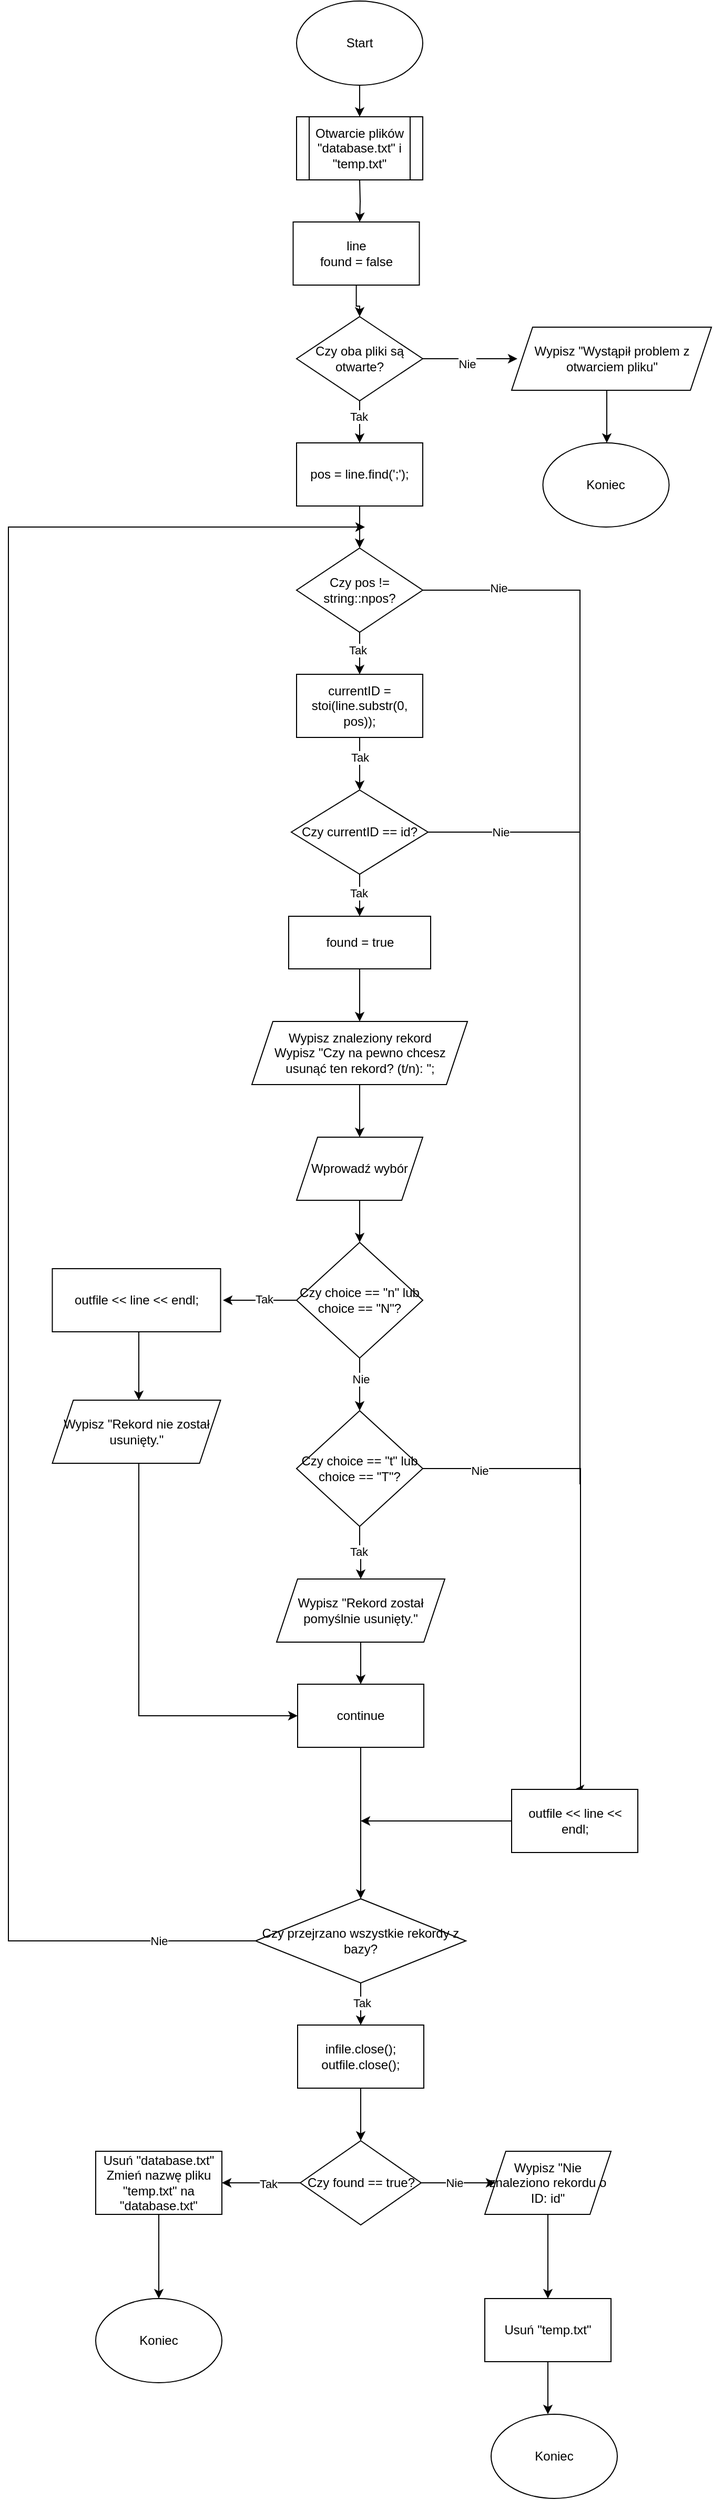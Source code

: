 <mxfile version="26.0.5">
  <diagram id="C5RBs43oDa-KdzZeNtuy" name="Page-1">
    <mxGraphModel dx="2074" dy="1106" grid="1" gridSize="10" guides="1" tooltips="1" connect="1" arrows="1" fold="1" page="1" pageScale="1" pageWidth="827" pageHeight="1169" math="0" shadow="0">
      <root>
        <mxCell id="WIyWlLk6GJQsqaUBKTNV-0" />
        <mxCell id="WIyWlLk6GJQsqaUBKTNV-1" parent="WIyWlLk6GJQsqaUBKTNV-0" />
        <mxCell id="KCTy45zR8SqoDw_VZt65-4" value="" style="edgeStyle=orthogonalEdgeStyle;rounded=0;orthogonalLoop=1;jettySize=auto;html=1;" parent="WIyWlLk6GJQsqaUBKTNV-1" source="KCTy45zR8SqoDw_VZt65-0" edge="1">
          <mxGeometry relative="1" as="geometry">
            <mxPoint x="420" y="150" as="targetPoint" />
          </mxGeometry>
        </mxCell>
        <mxCell id="KCTy45zR8SqoDw_VZt65-0" value="Start" style="ellipse;whiteSpace=wrap;html=1;" parent="WIyWlLk6GJQsqaUBKTNV-1" vertex="1">
          <mxGeometry x="360" y="40" width="120" height="80" as="geometry" />
        </mxCell>
        <mxCell id="KCTy45zR8SqoDw_VZt65-5" value="" style="edgeStyle=orthogonalEdgeStyle;rounded=0;orthogonalLoop=1;jettySize=auto;html=1;" parent="WIyWlLk6GJQsqaUBKTNV-1" edge="1">
          <mxGeometry relative="1" as="geometry">
            <mxPoint x="420" y="250" as="targetPoint" />
            <mxPoint x="420" y="210" as="sourcePoint" />
          </mxGeometry>
        </mxCell>
        <mxCell id="KCTy45zR8SqoDw_VZt65-8" value="" style="edgeStyle=orthogonalEdgeStyle;rounded=0;orthogonalLoop=1;jettySize=auto;html=1;" parent="WIyWlLk6GJQsqaUBKTNV-1" source="KCTy45zR8SqoDw_VZt65-3" target="KCTy45zR8SqoDw_VZt65-7" edge="1">
          <mxGeometry relative="1" as="geometry" />
        </mxCell>
        <mxCell id="KCTy45zR8SqoDw_VZt65-9" value="Tak" style="edgeLabel;html=1;align=center;verticalAlign=middle;resizable=0;points=[];" parent="KCTy45zR8SqoDw_VZt65-8" vertex="1" connectable="0">
          <mxGeometry x="-0.25" y="-1" relative="1" as="geometry">
            <mxPoint as="offset" />
          </mxGeometry>
        </mxCell>
        <mxCell id="KCTy45zR8SqoDw_VZt65-37" value="" style="edgeStyle=orthogonalEdgeStyle;rounded=0;orthogonalLoop=1;jettySize=auto;html=1;" parent="WIyWlLk6GJQsqaUBKTNV-1" source="KCTy45zR8SqoDw_VZt65-3" edge="1">
          <mxGeometry relative="1" as="geometry">
            <mxPoint x="570" y="380" as="targetPoint" />
          </mxGeometry>
        </mxCell>
        <mxCell id="KCTy45zR8SqoDw_VZt65-40" value="Nie" style="edgeLabel;html=1;align=center;verticalAlign=middle;resizable=0;points=[];" parent="KCTy45zR8SqoDw_VZt65-37" vertex="1" connectable="0">
          <mxGeometry x="-0.076" y="-5" relative="1" as="geometry">
            <mxPoint as="offset" />
          </mxGeometry>
        </mxCell>
        <mxCell id="KCTy45zR8SqoDw_VZt65-3" value="Czy oba pliki są otwarte?" style="rhombus;whiteSpace=wrap;html=1;" parent="WIyWlLk6GJQsqaUBKTNV-1" vertex="1">
          <mxGeometry x="360" y="340" width="120" height="80" as="geometry" />
        </mxCell>
        <mxCell id="KCTy45zR8SqoDw_VZt65-11" value="" style="edgeStyle=orthogonalEdgeStyle;rounded=0;orthogonalLoop=1;jettySize=auto;html=1;" parent="WIyWlLk6GJQsqaUBKTNV-1" source="KCTy45zR8SqoDw_VZt65-7" target="KCTy45zR8SqoDw_VZt65-10" edge="1">
          <mxGeometry relative="1" as="geometry" />
        </mxCell>
        <mxCell id="KCTy45zR8SqoDw_VZt65-7" value="pos = line.find(&#39;;&#39;);" style="rounded=0;whiteSpace=wrap;html=1;" parent="WIyWlLk6GJQsqaUBKTNV-1" vertex="1">
          <mxGeometry x="360" y="460" width="120" height="60" as="geometry" />
        </mxCell>
        <mxCell id="KCTy45zR8SqoDw_VZt65-13" value="" style="edgeStyle=orthogonalEdgeStyle;rounded=0;orthogonalLoop=1;jettySize=auto;html=1;" parent="WIyWlLk6GJQsqaUBKTNV-1" source="KCTy45zR8SqoDw_VZt65-10" target="KCTy45zR8SqoDw_VZt65-12" edge="1">
          <mxGeometry relative="1" as="geometry" />
        </mxCell>
        <mxCell id="KCTy45zR8SqoDw_VZt65-16" value="Tak" style="edgeLabel;html=1;align=center;verticalAlign=middle;resizable=0;points=[];" parent="KCTy45zR8SqoDw_VZt65-13" vertex="1" connectable="0">
          <mxGeometry x="-0.14" y="-2" relative="1" as="geometry">
            <mxPoint as="offset" />
          </mxGeometry>
        </mxCell>
        <mxCell id="KCTy45zR8SqoDw_VZt65-10" value="Czy pos != string::npos?" style="rhombus;whiteSpace=wrap;html=1;" parent="WIyWlLk6GJQsqaUBKTNV-1" vertex="1">
          <mxGeometry x="360" y="560" width="120" height="80" as="geometry" />
        </mxCell>
        <mxCell id="KCTy45zR8SqoDw_VZt65-15" value="" style="edgeStyle=orthogonalEdgeStyle;rounded=0;orthogonalLoop=1;jettySize=auto;html=1;" parent="WIyWlLk6GJQsqaUBKTNV-1" source="KCTy45zR8SqoDw_VZt65-12" target="KCTy45zR8SqoDw_VZt65-14" edge="1">
          <mxGeometry relative="1" as="geometry" />
        </mxCell>
        <mxCell id="KCTy45zR8SqoDw_VZt65-17" value="Tak" style="edgeLabel;html=1;align=center;verticalAlign=middle;resizable=0;points=[];" parent="KCTy45zR8SqoDw_VZt65-15" vertex="1" connectable="0">
          <mxGeometry x="-0.232" relative="1" as="geometry">
            <mxPoint as="offset" />
          </mxGeometry>
        </mxCell>
        <mxCell id="KCTy45zR8SqoDw_VZt65-12" value="currentID = stoi(line.substr(0, pos));" style="rounded=0;whiteSpace=wrap;html=1;" parent="WIyWlLk6GJQsqaUBKTNV-1" vertex="1">
          <mxGeometry x="360" y="680" width="120" height="60" as="geometry" />
        </mxCell>
        <mxCell id="KCTy45zR8SqoDw_VZt65-21" value="" style="edgeStyle=orthogonalEdgeStyle;rounded=0;orthogonalLoop=1;jettySize=auto;html=1;" parent="WIyWlLk6GJQsqaUBKTNV-1" source="KCTy45zR8SqoDw_VZt65-14" target="KCTy45zR8SqoDw_VZt65-18" edge="1">
          <mxGeometry relative="1" as="geometry" />
        </mxCell>
        <mxCell id="KCTy45zR8SqoDw_VZt65-24" value="Tak" style="edgeLabel;html=1;align=center;verticalAlign=middle;resizable=0;points=[];" parent="KCTy45zR8SqoDw_VZt65-21" vertex="1" connectable="0">
          <mxGeometry x="-0.1" y="-1" relative="1" as="geometry">
            <mxPoint as="offset" />
          </mxGeometry>
        </mxCell>
        <mxCell id="KCTy45zR8SqoDw_VZt65-14" value="Czy&amp;nbsp;currentID == id?" style="rhombus;whiteSpace=wrap;html=1;" parent="WIyWlLk6GJQsqaUBKTNV-1" vertex="1">
          <mxGeometry x="355" y="790" width="130" height="80" as="geometry" />
        </mxCell>
        <mxCell id="KCTy45zR8SqoDw_VZt65-22" value="" style="edgeStyle=orthogonalEdgeStyle;rounded=0;orthogonalLoop=1;jettySize=auto;html=1;" parent="WIyWlLk6GJQsqaUBKTNV-1" source="KCTy45zR8SqoDw_VZt65-18" target="KCTy45zR8SqoDw_VZt65-19" edge="1">
          <mxGeometry relative="1" as="geometry" />
        </mxCell>
        <mxCell id="KCTy45zR8SqoDw_VZt65-18" value="found = true" style="rounded=0;whiteSpace=wrap;html=1;" parent="WIyWlLk6GJQsqaUBKTNV-1" vertex="1">
          <mxGeometry x="352.5" y="910" width="135" height="50" as="geometry" />
        </mxCell>
        <mxCell id="KCTy45zR8SqoDw_VZt65-23" value="" style="edgeStyle=orthogonalEdgeStyle;rounded=0;orthogonalLoop=1;jettySize=auto;html=1;" parent="WIyWlLk6GJQsqaUBKTNV-1" source="KCTy45zR8SqoDw_VZt65-19" edge="1">
          <mxGeometry relative="1" as="geometry">
            <mxPoint x="420" y="1120" as="targetPoint" />
          </mxGeometry>
        </mxCell>
        <mxCell id="KCTy45zR8SqoDw_VZt65-19" value="&lt;div&gt;Wypisz znaleziony rekord&lt;/div&gt;&lt;div&gt;Wypisz&amp;nbsp;&quot;Czy na pewno chcesz usunąć ten rekord? (t/n): &quot;;&lt;/div&gt;" style="shape=parallelogram;perimeter=parallelogramPerimeter;whiteSpace=wrap;html=1;fixedSize=1;" parent="WIyWlLk6GJQsqaUBKTNV-1" vertex="1">
          <mxGeometry x="317.5" y="1010" width="205" height="60" as="geometry" />
        </mxCell>
        <mxCell id="GhSu-IRCzfq4Tvi9c8nH-0" value="" style="edgeStyle=orthogonalEdgeStyle;rounded=0;orthogonalLoop=1;jettySize=auto;html=1;" parent="WIyWlLk6GJQsqaUBKTNV-1" source="KCTy45zR8SqoDw_VZt65-25" target="KCTy45zR8SqoDw_VZt65-29" edge="1">
          <mxGeometry relative="1" as="geometry" />
        </mxCell>
        <mxCell id="KCTy45zR8SqoDw_VZt65-25" value="Wprowadź wybór" style="shape=parallelogram;perimeter=parallelogramPerimeter;whiteSpace=wrap;html=1;fixedSize=1;" parent="WIyWlLk6GJQsqaUBKTNV-1" vertex="1">
          <mxGeometry x="360" y="1120" width="120" height="60" as="geometry" />
        </mxCell>
        <mxCell id="KCTy45zR8SqoDw_VZt65-33" value="" style="edgeStyle=orthogonalEdgeStyle;rounded=0;orthogonalLoop=1;jettySize=auto;html=1;" parent="WIyWlLk6GJQsqaUBKTNV-1" source="KCTy45zR8SqoDw_VZt65-29" edge="1">
          <mxGeometry relative="1" as="geometry">
            <mxPoint x="290" y="1275" as="targetPoint" />
          </mxGeometry>
        </mxCell>
        <mxCell id="KCTy45zR8SqoDw_VZt65-34" value="Tak" style="edgeLabel;html=1;align=center;verticalAlign=middle;resizable=0;points=[];" parent="KCTy45zR8SqoDw_VZt65-33" vertex="1" connectable="0">
          <mxGeometry x="-0.117" y="-1" relative="1" as="geometry">
            <mxPoint as="offset" />
          </mxGeometry>
        </mxCell>
        <mxCell id="KCTy45zR8SqoDw_VZt65-44" value="" style="edgeStyle=orthogonalEdgeStyle;rounded=0;orthogonalLoop=1;jettySize=auto;html=1;" parent="WIyWlLk6GJQsqaUBKTNV-1" source="KCTy45zR8SqoDw_VZt65-29" target="KCTy45zR8SqoDw_VZt65-43" edge="1">
          <mxGeometry relative="1" as="geometry" />
        </mxCell>
        <mxCell id="KCTy45zR8SqoDw_VZt65-45" value="Nie" style="edgeLabel;html=1;align=center;verticalAlign=middle;resizable=0;points=[];" parent="KCTy45zR8SqoDw_VZt65-44" vertex="1" connectable="0">
          <mxGeometry x="-0.171" y="1" relative="1" as="geometry">
            <mxPoint y="-1" as="offset" />
          </mxGeometry>
        </mxCell>
        <mxCell id="KCTy45zR8SqoDw_VZt65-29" value="Czy&amp;nbsp;choice == &quot;n&quot; lub choice == &quot;N&quot;?" style="rhombus;whiteSpace=wrap;html=1;" parent="WIyWlLk6GJQsqaUBKTNV-1" vertex="1">
          <mxGeometry x="360" y="1220" width="120" height="110" as="geometry" />
        </mxCell>
        <mxCell id="KCTy45zR8SqoDw_VZt65-42" value="" style="edgeStyle=orthogonalEdgeStyle;rounded=0;orthogonalLoop=1;jettySize=auto;html=1;" parent="WIyWlLk6GJQsqaUBKTNV-1" edge="1">
          <mxGeometry relative="1" as="geometry">
            <mxPoint x="210" y="1305" as="sourcePoint" />
            <mxPoint x="210" y="1370" as="targetPoint" />
          </mxGeometry>
        </mxCell>
        <mxCell id="KCTy45zR8SqoDw_VZt65-32" value="outfile &amp;lt;&amp;lt; line &amp;lt;&amp;lt; endl;" style="rounded=0;whiteSpace=wrap;html=1;" parent="WIyWlLk6GJQsqaUBKTNV-1" vertex="1">
          <mxGeometry x="127.75" y="1245" width="160" height="60" as="geometry" />
        </mxCell>
        <mxCell id="KCTy45zR8SqoDw_VZt65-39" value="" style="edgeStyle=orthogonalEdgeStyle;rounded=0;orthogonalLoop=1;jettySize=auto;html=1;" parent="WIyWlLk6GJQsqaUBKTNV-1" edge="1">
          <mxGeometry relative="1" as="geometry">
            <mxPoint x="655" y="410" as="sourcePoint" />
            <mxPoint x="655" y="460" as="targetPoint" />
          </mxGeometry>
        </mxCell>
        <mxCell id="KCTy45zR8SqoDw_VZt65-35" value="Wypisz &quot;Wystąpił problem z otwarciem pliku&quot;" style="shape=parallelogram;perimeter=parallelogramPerimeter;whiteSpace=wrap;html=1;fixedSize=1;" parent="WIyWlLk6GJQsqaUBKTNV-1" vertex="1">
          <mxGeometry x="564.5" y="350" width="190" height="60" as="geometry" />
        </mxCell>
        <mxCell id="KCTy45zR8SqoDw_VZt65-38" value="Koniec" style="ellipse;whiteSpace=wrap;html=1;" parent="WIyWlLk6GJQsqaUBKTNV-1" vertex="1">
          <mxGeometry x="594.25" y="460" width="120" height="80" as="geometry" />
        </mxCell>
        <mxCell id="PbsfAhbqETqqhngUM0VL-1" style="edgeStyle=orthogonalEdgeStyle;rounded=0;orthogonalLoop=1;jettySize=auto;html=1;entryX=0;entryY=0.5;entryDx=0;entryDy=0;" edge="1" parent="WIyWlLk6GJQsqaUBKTNV-1" source="KCTy45zR8SqoDw_VZt65-41" target="4f3Q8JfFXg3_KdYFr55n-6">
          <mxGeometry relative="1" as="geometry">
            <Array as="points">
              <mxPoint x="210" y="1670" />
            </Array>
          </mxGeometry>
        </mxCell>
        <mxCell id="KCTy45zR8SqoDw_VZt65-41" value="Wypisz&amp;nbsp;&quot;Rekord nie został usunięty.&quot;" style="shape=parallelogram;perimeter=parallelogramPerimeter;whiteSpace=wrap;html=1;fixedSize=1;" parent="WIyWlLk6GJQsqaUBKTNV-1" vertex="1">
          <mxGeometry x="127.75" y="1370" width="160" height="60" as="geometry" />
        </mxCell>
        <mxCell id="KCTy45zR8SqoDw_VZt65-47" value="" style="edgeStyle=orthogonalEdgeStyle;rounded=0;orthogonalLoop=1;jettySize=auto;html=1;" parent="WIyWlLk6GJQsqaUBKTNV-1" source="KCTy45zR8SqoDw_VZt65-43" target="KCTy45zR8SqoDw_VZt65-46" edge="1">
          <mxGeometry relative="1" as="geometry" />
        </mxCell>
        <mxCell id="KCTy45zR8SqoDw_VZt65-48" value="Tak" style="edgeLabel;html=1;align=center;verticalAlign=middle;resizable=0;points=[];" parent="KCTy45zR8SqoDw_VZt65-47" vertex="1" connectable="0">
          <mxGeometry x="-0.085" y="-1" relative="1" as="geometry">
            <mxPoint as="offset" />
          </mxGeometry>
        </mxCell>
        <mxCell id="GhSu-IRCzfq4Tvi9c8nH-5" style="edgeStyle=orthogonalEdgeStyle;rounded=0;orthogonalLoop=1;jettySize=auto;html=1;entryX=0.5;entryY=0;entryDx=0;entryDy=0;" parent="WIyWlLk6GJQsqaUBKTNV-1" source="KCTy45zR8SqoDw_VZt65-43" target="KCTy45zR8SqoDw_VZt65-49" edge="1">
          <mxGeometry relative="1" as="geometry">
            <mxPoint x="420" y="1730" as="targetPoint" />
            <Array as="points">
              <mxPoint x="630" y="1435" />
            </Array>
          </mxGeometry>
        </mxCell>
        <mxCell id="GhSu-IRCzfq4Tvi9c8nH-6" value="Nie" style="edgeLabel;html=1;align=center;verticalAlign=middle;resizable=0;points=[];" parent="GhSu-IRCzfq4Tvi9c8nH-5" vertex="1" connectable="0">
          <mxGeometry x="-0.766" y="-2" relative="1" as="geometry">
            <mxPoint as="offset" />
          </mxGeometry>
        </mxCell>
        <mxCell id="KCTy45zR8SqoDw_VZt65-43" value="Czy&amp;nbsp;choice == &quot;t&quot; lub choice == &quot;T&quot;?" style="rhombus;whiteSpace=wrap;html=1;" parent="WIyWlLk6GJQsqaUBKTNV-1" vertex="1">
          <mxGeometry x="360" y="1380" width="120" height="110" as="geometry" />
        </mxCell>
        <mxCell id="4f3Q8JfFXg3_KdYFr55n-7" value="" style="edgeStyle=orthogonalEdgeStyle;rounded=0;orthogonalLoop=1;jettySize=auto;html=1;" parent="WIyWlLk6GJQsqaUBKTNV-1" source="KCTy45zR8SqoDw_VZt65-46" target="4f3Q8JfFXg3_KdYFr55n-6" edge="1">
          <mxGeometry relative="1" as="geometry" />
        </mxCell>
        <mxCell id="KCTy45zR8SqoDw_VZt65-46" value="Wypisz&amp;nbsp;&quot;Rekord został pomyślnie usunięty.&quot;" style="shape=parallelogram;perimeter=parallelogramPerimeter;whiteSpace=wrap;html=1;fixedSize=1;" parent="WIyWlLk6GJQsqaUBKTNV-1" vertex="1">
          <mxGeometry x="341" y="1540" width="160" height="60" as="geometry" />
        </mxCell>
        <mxCell id="GhSu-IRCzfq4Tvi9c8nH-15" value="" style="edgeStyle=orthogonalEdgeStyle;rounded=0;orthogonalLoop=1;jettySize=auto;html=1;" parent="WIyWlLk6GJQsqaUBKTNV-1" source="KCTy45zR8SqoDw_VZt65-49" edge="1">
          <mxGeometry relative="1" as="geometry">
            <mxPoint x="421" y="1770" as="targetPoint" />
          </mxGeometry>
        </mxCell>
        <mxCell id="KCTy45zR8SqoDw_VZt65-49" value="outfile &amp;lt;&amp;lt; line &amp;lt;&amp;lt; endl;" style="rounded=0;whiteSpace=wrap;html=1;" parent="WIyWlLk6GJQsqaUBKTNV-1" vertex="1">
          <mxGeometry x="564.5" y="1740" width="120" height="60" as="geometry" />
        </mxCell>
        <mxCell id="KCTy45zR8SqoDw_VZt65-59" value="" style="edgeStyle=orthogonalEdgeStyle;rounded=0;orthogonalLoop=1;jettySize=auto;html=1;" parent="WIyWlLk6GJQsqaUBKTNV-1" source="KCTy45zR8SqoDw_VZt65-51" target="KCTy45zR8SqoDw_VZt65-58" edge="1">
          <mxGeometry relative="1" as="geometry" />
        </mxCell>
        <mxCell id="KCTy45zR8SqoDw_VZt65-51" value="&lt;div&gt;infile.close();&lt;/div&gt;&lt;div&gt;&lt;span style=&quot;background-color: transparent; color: light-dark(rgb(0, 0, 0), rgb(255, 255, 255));&quot;&gt;outfile.close();&lt;/span&gt;&lt;/div&gt;" style="rounded=0;whiteSpace=wrap;html=1;" parent="WIyWlLk6GJQsqaUBKTNV-1" vertex="1">
          <mxGeometry x="361" y="1964" width="120" height="60" as="geometry" />
        </mxCell>
        <mxCell id="KCTy45zR8SqoDw_VZt65-61" value="" style="edgeStyle=orthogonalEdgeStyle;rounded=0;orthogonalLoop=1;jettySize=auto;html=1;" parent="WIyWlLk6GJQsqaUBKTNV-1" source="KCTy45zR8SqoDw_VZt65-58" target="KCTy45zR8SqoDw_VZt65-60" edge="1">
          <mxGeometry relative="1" as="geometry" />
        </mxCell>
        <mxCell id="GhSu-IRCzfq4Tvi9c8nH-2" value="Tak" style="edgeLabel;html=1;align=center;verticalAlign=middle;resizable=0;points=[];" parent="KCTy45zR8SqoDw_VZt65-61" vertex="1" connectable="0">
          <mxGeometry x="-0.181" y="1" relative="1" as="geometry">
            <mxPoint as="offset" />
          </mxGeometry>
        </mxCell>
        <mxCell id="KCTy45zR8SqoDw_VZt65-66" value="" style="edgeStyle=orthogonalEdgeStyle;rounded=0;orthogonalLoop=1;jettySize=auto;html=1;" parent="WIyWlLk6GJQsqaUBKTNV-1" source="KCTy45zR8SqoDw_VZt65-58" target="KCTy45zR8SqoDw_VZt65-65" edge="1">
          <mxGeometry relative="1" as="geometry" />
        </mxCell>
        <mxCell id="GhSu-IRCzfq4Tvi9c8nH-3" value="Nie" style="edgeLabel;html=1;align=center;verticalAlign=middle;resizable=0;points=[];" parent="KCTy45zR8SqoDw_VZt65-66" vertex="1" connectable="0">
          <mxGeometry x="-0.116" relative="1" as="geometry">
            <mxPoint as="offset" />
          </mxGeometry>
        </mxCell>
        <mxCell id="KCTy45zR8SqoDw_VZt65-58" value="Czy found == true?" style="rhombus;whiteSpace=wrap;html=1;" parent="WIyWlLk6GJQsqaUBKTNV-1" vertex="1">
          <mxGeometry x="363.5" y="2074" width="115" height="80" as="geometry" />
        </mxCell>
        <mxCell id="KCTy45zR8SqoDw_VZt65-63" value="" style="edgeStyle=orthogonalEdgeStyle;rounded=0;orthogonalLoop=1;jettySize=auto;html=1;" parent="WIyWlLk6GJQsqaUBKTNV-1" source="KCTy45zR8SqoDw_VZt65-60" target="KCTy45zR8SqoDw_VZt65-62" edge="1">
          <mxGeometry relative="1" as="geometry" />
        </mxCell>
        <mxCell id="KCTy45zR8SqoDw_VZt65-60" value="Usuń &quot;database.txt&quot;&lt;div&gt;Zmień nazwę pliku &quot;temp.txt&quot; na &quot;database.txt&quot;&lt;/div&gt;" style="whiteSpace=wrap;html=1;" parent="WIyWlLk6GJQsqaUBKTNV-1" vertex="1">
          <mxGeometry x="169" y="2084" width="120" height="60" as="geometry" />
        </mxCell>
        <mxCell id="KCTy45zR8SqoDw_VZt65-62" value="Koniec" style="ellipse;whiteSpace=wrap;html=1;" parent="WIyWlLk6GJQsqaUBKTNV-1" vertex="1">
          <mxGeometry x="169" y="2224" width="120" height="80" as="geometry" />
        </mxCell>
        <mxCell id="KCTy45zR8SqoDw_VZt65-70" value="" style="edgeStyle=orthogonalEdgeStyle;rounded=0;orthogonalLoop=1;jettySize=auto;html=1;" parent="WIyWlLk6GJQsqaUBKTNV-1" source="KCTy45zR8SqoDw_VZt65-65" target="KCTy45zR8SqoDw_VZt65-67" edge="1">
          <mxGeometry relative="1" as="geometry" />
        </mxCell>
        <mxCell id="KCTy45zR8SqoDw_VZt65-65" value="Wypisz &quot;Nie znaleziono rekordu o ID: id&quot;" style="shape=parallelogram;perimeter=parallelogramPerimeter;whiteSpace=wrap;html=1;fixedSize=1;" parent="WIyWlLk6GJQsqaUBKTNV-1" vertex="1">
          <mxGeometry x="539" y="2084" width="120" height="60" as="geometry" />
        </mxCell>
        <mxCell id="KCTy45zR8SqoDw_VZt65-71" value="" style="edgeStyle=orthogonalEdgeStyle;rounded=0;orthogonalLoop=1;jettySize=auto;html=1;" parent="WIyWlLk6GJQsqaUBKTNV-1" source="KCTy45zR8SqoDw_VZt65-67" edge="1">
          <mxGeometry relative="1" as="geometry">
            <mxPoint x="599" y="2334" as="targetPoint" />
          </mxGeometry>
        </mxCell>
        <mxCell id="KCTy45zR8SqoDw_VZt65-67" value="Usuń &quot;temp.txt&quot;" style="rounded=0;whiteSpace=wrap;html=1;" parent="WIyWlLk6GJQsqaUBKTNV-1" vertex="1">
          <mxGeometry x="539" y="2224" width="120" height="60" as="geometry" />
        </mxCell>
        <mxCell id="KCTy45zR8SqoDw_VZt65-69" value="Koniec" style="ellipse;whiteSpace=wrap;html=1;" parent="WIyWlLk6GJQsqaUBKTNV-1" vertex="1">
          <mxGeometry x="545" y="2334" width="120" height="80" as="geometry" />
        </mxCell>
        <mxCell id="GhSu-IRCzfq4Tvi9c8nH-7" value="" style="endArrow=none;html=1;rounded=0;exitX=1;exitY=0.5;exitDx=0;exitDy=0;" parent="WIyWlLk6GJQsqaUBKTNV-1" source="KCTy45zR8SqoDw_VZt65-14" edge="1">
          <mxGeometry width="50" height="50" relative="1" as="geometry">
            <mxPoint x="450" y="900" as="sourcePoint" />
            <mxPoint x="630" y="830" as="targetPoint" />
          </mxGeometry>
        </mxCell>
        <mxCell id="GhSu-IRCzfq4Tvi9c8nH-9" value="Nie" style="edgeLabel;html=1;align=center;verticalAlign=middle;resizable=0;points=[];" parent="GhSu-IRCzfq4Tvi9c8nH-7" vertex="1" connectable="0">
          <mxGeometry x="-0.048" relative="1" as="geometry">
            <mxPoint as="offset" />
          </mxGeometry>
        </mxCell>
        <mxCell id="GhSu-IRCzfq4Tvi9c8nH-8" value="" style="endArrow=none;html=1;rounded=0;" parent="WIyWlLk6GJQsqaUBKTNV-1" edge="1">
          <mxGeometry width="50" height="50" relative="1" as="geometry">
            <mxPoint x="629.5" y="1450" as="sourcePoint" />
            <mxPoint x="629.5" y="840" as="targetPoint" />
          </mxGeometry>
        </mxCell>
        <mxCell id="GhSu-IRCzfq4Tvi9c8nH-10" value="" style="endArrow=none;html=1;rounded=0;" parent="WIyWlLk6GJQsqaUBKTNV-1" edge="1">
          <mxGeometry width="50" height="50" relative="1" as="geometry">
            <mxPoint x="480" y="600" as="sourcePoint" />
            <mxPoint x="630" y="600" as="targetPoint" />
          </mxGeometry>
        </mxCell>
        <mxCell id="GhSu-IRCzfq4Tvi9c8nH-12" value="Nie" style="edgeLabel;html=1;align=center;verticalAlign=middle;resizable=0;points=[];" parent="GhSu-IRCzfq4Tvi9c8nH-10" vertex="1" connectable="0">
          <mxGeometry x="-0.041" y="2" relative="1" as="geometry">
            <mxPoint as="offset" />
          </mxGeometry>
        </mxCell>
        <mxCell id="GhSu-IRCzfq4Tvi9c8nH-11" value="" style="endArrow=none;html=1;rounded=0;" parent="WIyWlLk6GJQsqaUBKTNV-1" edge="1">
          <mxGeometry width="50" height="50" relative="1" as="geometry">
            <mxPoint x="629.5" y="880" as="sourcePoint" />
            <mxPoint x="629.5" y="600" as="targetPoint" />
          </mxGeometry>
        </mxCell>
        <mxCell id="GhSu-IRCzfq4Tvi9c8nH-14" value="" style="edgeStyle=orthogonalEdgeStyle;rounded=0;orthogonalLoop=1;jettySize=auto;html=1;" parent="WIyWlLk6GJQsqaUBKTNV-1" source="GhSu-IRCzfq4Tvi9c8nH-13" target="KCTy45zR8SqoDw_VZt65-51" edge="1">
          <mxGeometry relative="1" as="geometry" />
        </mxCell>
        <mxCell id="GhSu-IRCzfq4Tvi9c8nH-16" value="Tak" style="edgeLabel;html=1;align=center;verticalAlign=middle;resizable=0;points=[];" parent="GhSu-IRCzfq4Tvi9c8nH-14" vertex="1" connectable="0">
          <mxGeometry x="-0.058" y="1" relative="1" as="geometry">
            <mxPoint as="offset" />
          </mxGeometry>
        </mxCell>
        <mxCell id="GhSu-IRCzfq4Tvi9c8nH-17" style="edgeStyle=orthogonalEdgeStyle;rounded=0;orthogonalLoop=1;jettySize=auto;html=1;exitX=0;exitY=0.5;exitDx=0;exitDy=0;" parent="WIyWlLk6GJQsqaUBKTNV-1" source="GhSu-IRCzfq4Tvi9c8nH-13" edge="1">
          <mxGeometry relative="1" as="geometry">
            <mxPoint x="425" y="540" as="targetPoint" />
            <Array as="points">
              <mxPoint x="86" y="1884" />
              <mxPoint x="86" y="540" />
            </Array>
          </mxGeometry>
        </mxCell>
        <mxCell id="GhSu-IRCzfq4Tvi9c8nH-18" value="Nie" style="edgeLabel;html=1;align=center;verticalAlign=middle;resizable=0;points=[];" parent="GhSu-IRCzfq4Tvi9c8nH-17" vertex="1" connectable="0">
          <mxGeometry x="-0.904" relative="1" as="geometry">
            <mxPoint as="offset" />
          </mxGeometry>
        </mxCell>
        <mxCell id="GhSu-IRCzfq4Tvi9c8nH-13" value="Czy przejrzano wszystkie rekordy z bazy?" style="rhombus;whiteSpace=wrap;html=1;" parent="WIyWlLk6GJQsqaUBKTNV-1" vertex="1">
          <mxGeometry x="321" y="1844" width="200" height="80" as="geometry" />
        </mxCell>
        <mxCell id="4f3Q8JfFXg3_KdYFr55n-0" value="Otwarcie plików &quot;database.txt&quot; i &quot;temp.txt&quot;" style="shape=process;whiteSpace=wrap;html=1;backgroundOutline=1;" parent="WIyWlLk6GJQsqaUBKTNV-1" vertex="1">
          <mxGeometry x="360" y="150" width="120" height="60" as="geometry" />
        </mxCell>
        <mxCell id="4f3Q8JfFXg3_KdYFr55n-2" value="" style="edgeStyle=orthogonalEdgeStyle;rounded=0;orthogonalLoop=1;jettySize=auto;html=1;" parent="WIyWlLk6GJQsqaUBKTNV-1" source="4f3Q8JfFXg3_KdYFr55n-1" target="KCTy45zR8SqoDw_VZt65-3" edge="1">
          <mxGeometry relative="1" as="geometry" />
        </mxCell>
        <mxCell id="4f3Q8JfFXg3_KdYFr55n-1" value="line&lt;div&gt;found = false&lt;/div&gt;" style="rounded=0;whiteSpace=wrap;html=1;" parent="WIyWlLk6GJQsqaUBKTNV-1" vertex="1">
          <mxGeometry x="356.75" y="250" width="120" height="60" as="geometry" />
        </mxCell>
        <mxCell id="PbsfAhbqETqqhngUM0VL-2" style="edgeStyle=orthogonalEdgeStyle;rounded=0;orthogonalLoop=1;jettySize=auto;html=1;entryX=0.5;entryY=0;entryDx=0;entryDy=0;" edge="1" parent="WIyWlLk6GJQsqaUBKTNV-1" source="4f3Q8JfFXg3_KdYFr55n-6" target="GhSu-IRCzfq4Tvi9c8nH-13">
          <mxGeometry relative="1" as="geometry" />
        </mxCell>
        <mxCell id="4f3Q8JfFXg3_KdYFr55n-6" value="continue" style="rounded=0;whiteSpace=wrap;html=1;" parent="WIyWlLk6GJQsqaUBKTNV-1" vertex="1">
          <mxGeometry x="361" y="1640" width="120" height="60" as="geometry" />
        </mxCell>
      </root>
    </mxGraphModel>
  </diagram>
</mxfile>
